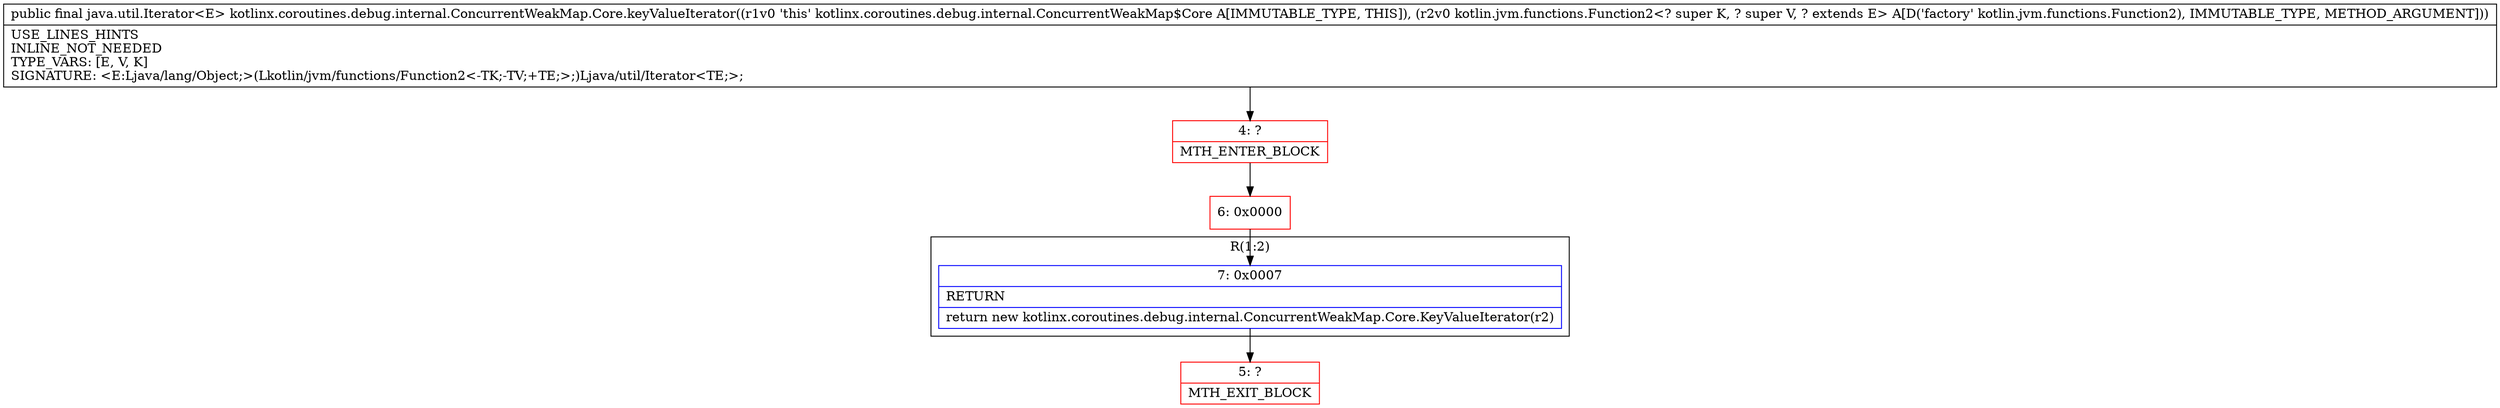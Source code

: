 digraph "CFG forkotlinx.coroutines.debug.internal.ConcurrentWeakMap.Core.keyValueIterator(Lkotlin\/jvm\/functions\/Function2;)Ljava\/util\/Iterator;" {
subgraph cluster_Region_23486582 {
label = "R(1:2)";
node [shape=record,color=blue];
Node_7 [shape=record,label="{7\:\ 0x0007|RETURN\l|return new kotlinx.coroutines.debug.internal.ConcurrentWeakMap.Core.KeyValueIterator(r2)\l}"];
}
Node_4 [shape=record,color=red,label="{4\:\ ?|MTH_ENTER_BLOCK\l}"];
Node_6 [shape=record,color=red,label="{6\:\ 0x0000}"];
Node_5 [shape=record,color=red,label="{5\:\ ?|MTH_EXIT_BLOCK\l}"];
MethodNode[shape=record,label="{public final java.util.Iterator\<E\> kotlinx.coroutines.debug.internal.ConcurrentWeakMap.Core.keyValueIterator((r1v0 'this' kotlinx.coroutines.debug.internal.ConcurrentWeakMap$Core A[IMMUTABLE_TYPE, THIS]), (r2v0 kotlin.jvm.functions.Function2\<? super K, ? super V, ? extends E\> A[D('factory' kotlin.jvm.functions.Function2), IMMUTABLE_TYPE, METHOD_ARGUMENT]))  | USE_LINES_HINTS\lINLINE_NOT_NEEDED\lTYPE_VARS: [E, V, K]\lSIGNATURE: \<E:Ljava\/lang\/Object;\>(Lkotlin\/jvm\/functions\/Function2\<\-TK;\-TV;+TE;\>;)Ljava\/util\/Iterator\<TE;\>;\l}"];
MethodNode -> Node_4;Node_7 -> Node_5;
Node_4 -> Node_6;
Node_6 -> Node_7;
}

